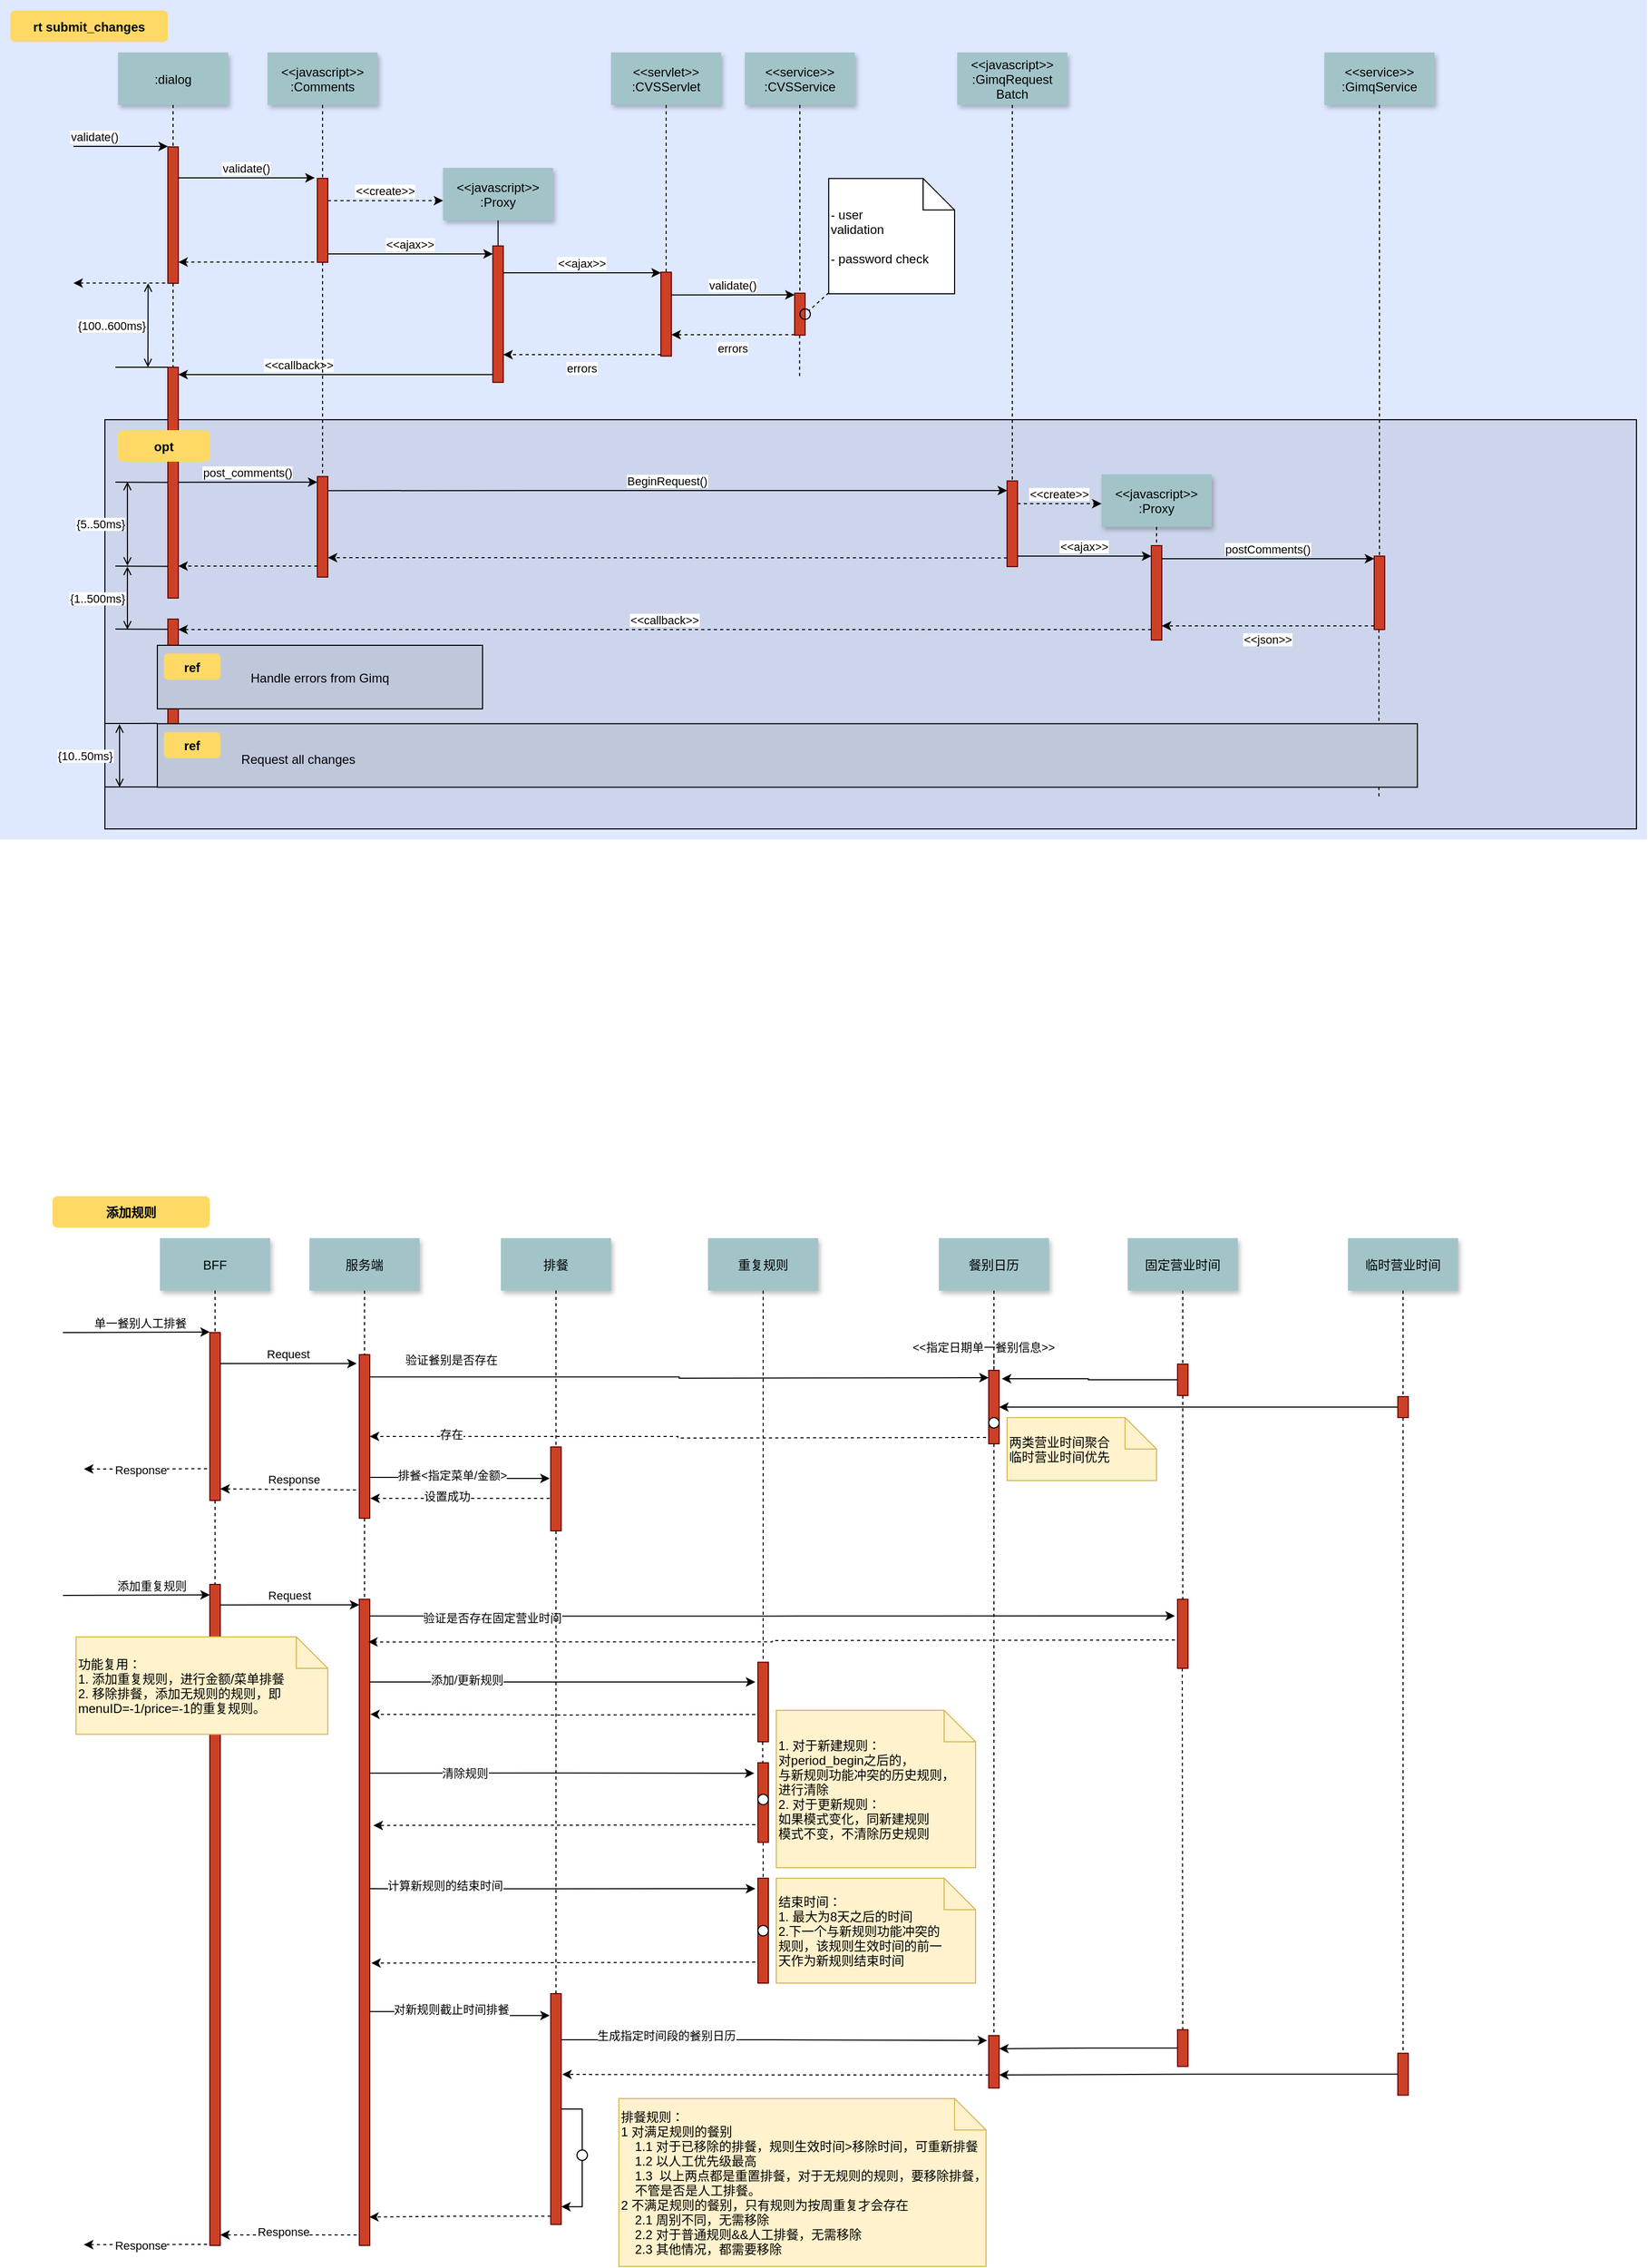 <mxfile version="20.6.2" type="github">
  <diagram name="Page-1" id="9361dd3d-8414-5efd-6122-117bd74ce7a7">
    <mxGraphModel dx="1426" dy="1994" grid="1" gridSize="10" guides="1" tooltips="1" connect="1" arrows="1" fold="1" page="0" pageScale="1.5" pageWidth="826" pageHeight="1169" background="none" math="0" shadow="0">
      <root>
        <mxCell id="0" />
        <mxCell id="1" parent="0" />
        <mxCell id="2" value="" style="fillColor=#CC4125;strokeColor=#660000" parent="1" vertex="1">
          <mxGeometry x="200" y="150" width="10" height="160" as="geometry" />
        </mxCell>
        <mxCell id="3" value="单一餐别人工排餐" style="edgeStyle=none;verticalLabelPosition=top;verticalAlign=bottom;labelPosition=left;align=right" parent="1" edge="1">
          <mxGeometry width="100" height="100" as="geometry">
            <mxPoint x="60" y="150" as="sourcePoint" />
            <mxPoint x="200" y="149.5" as="targetPoint" />
            <mxPoint x="50" as="offset" />
          </mxGeometry>
        </mxCell>
        <mxCell id="4" value="BFF" style="shadow=1;fillColor=#A2C4C9;strokeColor=none" parent="1" vertex="1">
          <mxGeometry x="152.5" y="60" width="105" height="50" as="geometry" />
        </mxCell>
        <mxCell id="i_n5pQmc-10EYHimAXUS-212" value="验证餐别是否存在" style="edgeStyle=orthogonalEdgeStyle;rounded=0;orthogonalLoop=1;jettySize=auto;html=1;entryX=0;entryY=0.5;entryDx=0;entryDy=0;exitX=1.05;exitY=0.136;exitDx=0;exitDy=0;exitPerimeter=0;" edge="1" parent="1" source="6">
          <mxGeometry x="-0.737" y="16" relative="1" as="geometry">
            <mxPoint x="360" y="190" as="sourcePoint" />
            <mxPoint x="942.5" y="193" as="targetPoint" />
            <mxPoint as="offset" />
          </mxGeometry>
        </mxCell>
        <mxCell id="i_n5pQmc-10EYHimAXUS-218" style="edgeStyle=orthogonalEdgeStyle;rounded=0;orthogonalLoop=1;jettySize=auto;html=1;exitX=1;exitY=0.75;exitDx=0;exitDy=0;entryX=-0.1;entryY=0.375;entryDx=0;entryDy=0;entryPerimeter=0;" edge="1" parent="1" source="6" target="i_n5pQmc-10EYHimAXUS-164">
          <mxGeometry relative="1" as="geometry" />
        </mxCell>
        <mxCell id="i_n5pQmc-10EYHimAXUS-219" value="排餐&amp;lt;指定菜单/金额&amp;gt;" style="edgeLabel;html=1;align=center;verticalAlign=middle;resizable=0;points=[];" vertex="1" connectable="0" parent="i_n5pQmc-10EYHimAXUS-218">
          <mxGeometry x="-0.299" y="2" relative="1" as="geometry">
            <mxPoint x="18" as="offset" />
          </mxGeometry>
        </mxCell>
        <mxCell id="6" value="" style="fillColor=#CC4125;strokeColor=#660000" parent="1" vertex="1">
          <mxGeometry x="342.5" y="171" width="10" height="156" as="geometry" />
        </mxCell>
        <mxCell id="7" value="服务端" style="shadow=1;fillColor=#A2C4C9;strokeColor=none" parent="1" vertex="1">
          <mxGeometry x="295" y="60" width="105" height="50" as="geometry" />
        </mxCell>
        <mxCell id="8" value="" style="edgeStyle=none;endArrow=none;dashed=1" parent="1" source="7" target="6" edge="1">
          <mxGeometry x="272.335" y="165" width="100" height="100" as="geometry">
            <mxPoint x="347.259" y="110" as="sourcePoint" />
            <mxPoint x="347.576" y="165" as="targetPoint" />
          </mxGeometry>
        </mxCell>
        <mxCell id="9" value="Request" style="edgeStyle=none;verticalLabelPosition=top;verticalAlign=bottom" parent="1" edge="1">
          <mxGeometry x="220" y="92" width="100" height="100" as="geometry">
            <mxPoint x="210" y="179.5" as="sourcePoint" />
            <mxPoint x="340" y="179.5" as="targetPoint" />
          </mxGeometry>
        </mxCell>
        <mxCell id="11" value="" style="edgeStyle=none;verticalLabelPosition=top;verticalAlign=bottom;endArrow=none;startArrow=classic;dashed=1;exitX=1;exitY=0.931;exitDx=0;exitDy=0;exitPerimeter=0;" parent="1" edge="1" source="2">
          <mxGeometry x="220" y="172.259" width="100" height="100" as="geometry">
            <mxPoint x="210" y="259.759" as="sourcePoint" />
            <mxPoint x="340" y="300" as="targetPoint" />
          </mxGeometry>
        </mxCell>
        <mxCell id="i_n5pQmc-10EYHimAXUS-163" value="Response" style="edgeLabel;html=1;align=center;verticalAlign=middle;resizable=0;points=[];" vertex="1" connectable="0" parent="11">
          <mxGeometry relative="1" as="geometry">
            <mxPoint x="5" y="-10" as="offset" />
          </mxGeometry>
        </mxCell>
        <mxCell id="12" value="" style="edgeStyle=none;verticalLabelPosition=top;verticalAlign=bottom;labelPosition=left;align=right;endArrow=none;startArrow=classic;dashed=1" parent="1" edge="1">
          <mxGeometry x="110" y="179.759" width="100" height="100" as="geometry">
            <mxPoint x="80" y="280" as="sourcePoint" />
            <mxPoint x="200" y="279.759" as="targetPoint" />
          </mxGeometry>
        </mxCell>
        <mxCell id="i_n5pQmc-10EYHimAXUS-222" value="Response" style="edgeLabel;html=1;align=center;verticalAlign=middle;resizable=0;points=[];" vertex="1" connectable="0" parent="12">
          <mxGeometry relative="1" as="geometry">
            <mxPoint x="-6" y="1" as="offset" />
          </mxGeometry>
        </mxCell>
        <mxCell id="33" value="" style="edgeStyle=elbowEdgeStyle;elbow=horizontal;endArrow=none;dashed=1" parent="1" source="4" target="2" edge="1">
          <mxGeometry x="230.0" y="310" width="100" height="100" as="geometry">
            <mxPoint x="230.0" y="410" as="sourcePoint" />
            <mxPoint x="330" y="310" as="targetPoint" />
          </mxGeometry>
        </mxCell>
        <mxCell id="42" value="" style="fillColor=#CC4125;strokeColor=#660000" parent="1" vertex="1">
          <mxGeometry x="200" y="390" width="10" height="630" as="geometry" />
        </mxCell>
        <mxCell id="44" value="" style="edgeStyle=none;dashed=1;endArrow=none" parent="1" source="2" target="42" edge="1">
          <mxGeometry x="50" y="300" width="100" height="100" as="geometry">
            <mxPoint x="50" y="400" as="sourcePoint" />
            <mxPoint x="150" y="300" as="targetPoint" />
          </mxGeometry>
        </mxCell>
        <mxCell id="i_n5pQmc-10EYHimAXUS-229" style="edgeStyle=orthogonalEdgeStyle;rounded=0;orthogonalLoop=1;jettySize=auto;html=1;exitX=1.05;exitY=0.026;exitDx=0;exitDy=0;exitPerimeter=0;" edge="1" parent="1" source="48">
          <mxGeometry relative="1" as="geometry">
            <mxPoint x="360" y="420" as="sourcePoint" />
            <mxPoint x="1120" y="420" as="targetPoint" />
          </mxGeometry>
        </mxCell>
        <mxCell id="i_n5pQmc-10EYHimAXUS-231" value="验证是否存在固定营业时间" style="edgeLabel;html=1;align=center;verticalAlign=middle;resizable=0;points=[];" vertex="1" connectable="0" parent="i_n5pQmc-10EYHimAXUS-229">
          <mxGeometry x="-0.795" y="-2" relative="1" as="geometry">
            <mxPoint x="37" as="offset" />
          </mxGeometry>
        </mxCell>
        <mxCell id="i_n5pQmc-10EYHimAXUS-235" value="" style="edgeStyle=orthogonalEdgeStyle;rounded=0;orthogonalLoop=1;jettySize=auto;html=1;" edge="1" parent="1">
          <mxGeometry relative="1" as="geometry">
            <mxPoint x="348" y="483" as="sourcePoint" />
            <mxPoint x="720" y="483" as="targetPoint" />
          </mxGeometry>
        </mxCell>
        <mxCell id="i_n5pQmc-10EYHimAXUS-236" value="添加/更新规则" style="edgeLabel;html=1;align=center;verticalAlign=middle;resizable=0;points=[];" vertex="1" connectable="0" parent="i_n5pQmc-10EYHimAXUS-235">
          <mxGeometry x="-0.481" y="2" relative="1" as="geometry">
            <mxPoint as="offset" />
          </mxGeometry>
        </mxCell>
        <mxCell id="i_n5pQmc-10EYHimAXUS-255" value="" style="edgeStyle=orthogonalEdgeStyle;rounded=0;orthogonalLoop=1;jettySize=auto;html=1;exitX=0.75;exitY=0.269;exitDx=0;exitDy=0;exitPerimeter=0;entryX=-0.35;entryY=0.132;entryDx=0;entryDy=0;entryPerimeter=0;" edge="1" parent="1" source="48" target="i_n5pQmc-10EYHimAXUS-252">
          <mxGeometry relative="1" as="geometry">
            <mxPoint x="432.5" y="547.085" as="targetPoint" />
          </mxGeometry>
        </mxCell>
        <mxCell id="i_n5pQmc-10EYHimAXUS-256" value="清除规则" style="edgeLabel;html=1;align=center;verticalAlign=middle;resizable=0;points=[];" vertex="1" connectable="0" parent="i_n5pQmc-10EYHimAXUS-255">
          <mxGeometry x="-0.497" relative="1" as="geometry">
            <mxPoint as="offset" />
          </mxGeometry>
        </mxCell>
        <mxCell id="i_n5pQmc-10EYHimAXUS-265" value="" style="edgeStyle=orthogonalEdgeStyle;rounded=0;orthogonalLoop=1;jettySize=auto;html=1;exitX=0.95;exitY=0.448;exitDx=0;exitDy=0;exitPerimeter=0;" edge="1" parent="1" source="48">
          <mxGeometry relative="1" as="geometry">
            <mxPoint x="720" y="680" as="targetPoint" />
          </mxGeometry>
        </mxCell>
        <mxCell id="i_n5pQmc-10EYHimAXUS-266" value="计算新规则的结束时间" style="edgeLabel;html=1;align=center;verticalAlign=middle;resizable=0;points=[];" vertex="1" connectable="0" parent="i_n5pQmc-10EYHimAXUS-265">
          <mxGeometry x="-0.612" y="3" relative="1" as="geometry">
            <mxPoint as="offset" />
          </mxGeometry>
        </mxCell>
        <mxCell id="i_n5pQmc-10EYHimAXUS-272" value="" style="edgeStyle=orthogonalEdgeStyle;rounded=0;orthogonalLoop=1;jettySize=auto;html=1;entryX=-0.1;entryY=0.095;entryDx=0;entryDy=0;entryPerimeter=0;exitX=1.05;exitY=0.638;exitDx=0;exitDy=0;exitPerimeter=0;" edge="1" parent="1" source="48" target="i_n5pQmc-10EYHimAXUS-168">
          <mxGeometry relative="1" as="geometry">
            <mxPoint x="360" y="800" as="sourcePoint" />
            <mxPoint x="520" y="801" as="targetPoint" />
          </mxGeometry>
        </mxCell>
        <mxCell id="i_n5pQmc-10EYHimAXUS-273" value="对新规则截止时间排餐" style="edgeLabel;html=1;align=center;verticalAlign=middle;resizable=0;points=[];" vertex="1" connectable="0" parent="i_n5pQmc-10EYHimAXUS-272">
          <mxGeometry x="-0.229" y="2" relative="1" as="geometry">
            <mxPoint x="9" as="offset" />
          </mxGeometry>
        </mxCell>
        <mxCell id="i_n5pQmc-10EYHimAXUS-307" value="" style="edgeStyle=orthogonalEdgeStyle;rounded=0;orthogonalLoop=1;jettySize=auto;html=1;dashed=1;" edge="1" parent="1">
          <mxGeometry relative="1" as="geometry">
            <mxPoint x="340" y="1010" as="sourcePoint" />
            <mxPoint x="210" y="1010" as="targetPoint" />
          </mxGeometry>
        </mxCell>
        <mxCell id="i_n5pQmc-10EYHimAXUS-308" value="Response" style="edgeLabel;html=1;align=center;verticalAlign=middle;resizable=0;points=[];" vertex="1" connectable="0" parent="i_n5pQmc-10EYHimAXUS-307">
          <mxGeometry x="0.077" y="-3" relative="1" as="geometry">
            <mxPoint as="offset" />
          </mxGeometry>
        </mxCell>
        <mxCell id="48" value="" style="fillColor=#CC4125;strokeColor=#660000" parent="1" vertex="1">
          <mxGeometry x="342.5" y="404.17" width="10" height="615.83" as="geometry" />
        </mxCell>
        <mxCell id="51" value="Request" style="edgeStyle=elbowEdgeStyle;elbow=vertical;verticalLabelPosition=top;verticalAlign=bottom" parent="1" edge="1">
          <mxGeometry x="212.5" y="409.583" width="100" height="100" as="geometry">
            <mxPoint x="210" y="409.583" as="sourcePoint" />
            <mxPoint x="342.5" y="409.583" as="targetPoint" />
            <Array as="points" />
          </mxGeometry>
        </mxCell>
        <mxCell id="52" value="" style="edgeStyle=none;endArrow=none;dashed=1" parent="1" source="6" target="48" edge="1">
          <mxGeometry x="376.571" y="339.697" width="100" height="100" as="geometry">
            <mxPoint x="451.736" y="284.697" as="sourcePoint" />
            <mxPoint x="451.736" y="464.091" as="targetPoint" />
          </mxGeometry>
        </mxCell>
        <mxCell id="71" value="添加规则" style="rounded=1;fontStyle=1;fillColor=#FFD966;strokeColor=none" parent="1" vertex="1">
          <mxGeometry x="50" y="20" width="150" height="30" as="geometry" />
        </mxCell>
        <mxCell id="i_n5pQmc-10EYHimAXUS-90" value="" style="fillColor=#DEE8FF;strokeColor=none" vertex="1" parent="1">
          <mxGeometry y="-1120" width="1570" height="800" as="geometry" />
        </mxCell>
        <mxCell id="i_n5pQmc-10EYHimAXUS-91" value="" style="fillColor=#CCD5EB" vertex="1" parent="1">
          <mxGeometry x="100" y="-720" width="1460" height="390" as="geometry" />
        </mxCell>
        <mxCell id="i_n5pQmc-10EYHimAXUS-92" value="" style="edgeStyle=elbowEdgeStyle;elbow=horizontal;endArrow=none;dashed=1" edge="1" parent="1">
          <mxGeometry x="1420" y="-692.106" width="100" height="100" as="geometry">
            <mxPoint x="1314.5" y="-520" as="sourcePoint" />
            <mxPoint x="1314.5" y="-360" as="targetPoint" />
          </mxGeometry>
        </mxCell>
        <mxCell id="i_n5pQmc-10EYHimAXUS-93" value="" style="fillColor=#CC4125;strokeColor=#660000" vertex="1" parent="1">
          <mxGeometry x="160" y="-980" width="10" height="130" as="geometry" />
        </mxCell>
        <mxCell id="i_n5pQmc-10EYHimAXUS-94" value="validate()" style="edgeStyle=none;verticalLabelPosition=top;verticalAlign=bottom;labelPosition=left;align=right" edge="1" parent="1">
          <mxGeometry x="70" y="-1080.5" width="100" height="100" as="geometry">
            <mxPoint x="70" y="-980.5" as="sourcePoint" />
            <mxPoint x="160" y="-980.5" as="targetPoint" />
          </mxGeometry>
        </mxCell>
        <mxCell id="i_n5pQmc-10EYHimAXUS-95" value=":dialog" style="shadow=1;fillColor=#A2C4C9;strokeColor=none" vertex="1" parent="1">
          <mxGeometry x="112.5" y="-1070" width="105" height="50" as="geometry" />
        </mxCell>
        <mxCell id="i_n5pQmc-10EYHimAXUS-96" value="" style="fillColor=#CC4125;strokeColor=#660000" vertex="1" parent="1">
          <mxGeometry x="302.5" y="-950" width="10" height="80" as="geometry" />
        </mxCell>
        <mxCell id="i_n5pQmc-10EYHimAXUS-97" value="&lt;&lt;javascript&gt;&gt;&#xa;:Comments" style="shadow=1;fillColor=#A2C4C9;strokeColor=none" vertex="1" parent="1">
          <mxGeometry x="255" y="-1070" width="105" height="50" as="geometry" />
        </mxCell>
        <mxCell id="i_n5pQmc-10EYHimAXUS-98" value="" style="edgeStyle=none;endArrow=none;dashed=1" edge="1" parent="1" source="i_n5pQmc-10EYHimAXUS-97" target="i_n5pQmc-10EYHimAXUS-96">
          <mxGeometry x="232.335" y="-965" width="100" height="100" as="geometry">
            <mxPoint x="307.259" y="-1020" as="sourcePoint" />
            <mxPoint x="307.576" y="-965" as="targetPoint" />
          </mxGeometry>
        </mxCell>
        <mxCell id="i_n5pQmc-10EYHimAXUS-99" value="validate()" style="edgeStyle=none;verticalLabelPosition=top;verticalAlign=bottom" edge="1" parent="1">
          <mxGeometry x="180" y="-1038" width="100" height="100" as="geometry">
            <mxPoint x="170" y="-950.5" as="sourcePoint" />
            <mxPoint x="300" y="-950.5" as="targetPoint" />
          </mxGeometry>
        </mxCell>
        <mxCell id="i_n5pQmc-10EYHimAXUS-100" value="" style="edgeStyle=none;verticalLabelPosition=top;verticalAlign=bottom;endArrow=none;startArrow=classic;dashed=1" edge="1" parent="1">
          <mxGeometry x="180" y="-957.741" width="100" height="100" as="geometry">
            <mxPoint x="170" y="-870.241" as="sourcePoint" />
            <mxPoint x="300" y="-870.241" as="targetPoint" />
          </mxGeometry>
        </mxCell>
        <mxCell id="i_n5pQmc-10EYHimAXUS-101" value="" style="edgeStyle=none;verticalLabelPosition=top;verticalAlign=bottom;labelPosition=left;align=right;endArrow=none;startArrow=classic;dashed=1" edge="1" parent="1">
          <mxGeometry x="70" y="-950.241" width="100" height="100" as="geometry">
            <mxPoint x="70" y="-850.241" as="sourcePoint" />
            <mxPoint x="160" y="-850.241" as="targetPoint" />
          </mxGeometry>
        </mxCell>
        <mxCell id="i_n5pQmc-10EYHimAXUS-102" value="&lt;&lt;create&gt;&gt;" style="edgeStyle=none;verticalLabelPosition=top;verticalAlign=bottom;dashed=1" edge="1" parent="1">
          <mxGeometry x="345.455" y="-1016.084" width="100" height="100" as="geometry">
            <mxPoint x="312.5" y="-928.794" as="sourcePoint" />
            <mxPoint x="422.5" y="-928.794" as="targetPoint" />
          </mxGeometry>
        </mxCell>
        <mxCell id="i_n5pQmc-10EYHimAXUS-103" value="&lt;&lt;javascript&gt;&gt;&#xa;:Proxy" style="shadow=1;fillColor=#A2C4C9;strokeColor=none" vertex="1" parent="1">
          <mxGeometry x="422.284" y="-960" width="105" height="50" as="geometry" />
        </mxCell>
        <mxCell id="i_n5pQmc-10EYHimAXUS-104" value="" style="edgeStyle=none;endArrow=none" edge="1" parent="1" source="i_n5pQmc-10EYHimAXUS-103" target="i_n5pQmc-10EYHimAXUS-105">
          <mxGeometry x="397.043" y="-860" width="100" height="100" as="geometry">
            <mxPoint x="474.543" y="-910" as="sourcePoint" />
            <mxPoint x="474.543" y="-890" as="targetPoint" />
          </mxGeometry>
        </mxCell>
        <mxCell id="i_n5pQmc-10EYHimAXUS-105" value="" style="fillColor=#CC4125;strokeColor=#660000" vertex="1" parent="1">
          <mxGeometry x="469.784" y="-885.606" width="10" height="130" as="geometry" />
        </mxCell>
        <mxCell id="i_n5pQmc-10EYHimAXUS-106" value="&lt;&lt;ajax&gt;&gt;" style="edgeStyle=elbowEdgeStyle;elbow=vertical;verticalLabelPosition=top;verticalAlign=bottom" edge="1" parent="1" source="i_n5pQmc-10EYHimAXUS-96" target="i_n5pQmc-10EYHimAXUS-105">
          <mxGeometry x="310" y="-840" width="100" height="100" as="geometry">
            <mxPoint x="310" y="-740" as="sourcePoint" />
            <mxPoint x="410" y="-840" as="targetPoint" />
          </mxGeometry>
        </mxCell>
        <mxCell id="i_n5pQmc-10EYHimAXUS-107" value="" style="fillColor=#CC4125;strokeColor=#660000" vertex="1" parent="1">
          <mxGeometry x="630" y="-860.606" width="10" height="80" as="geometry" />
        </mxCell>
        <mxCell id="i_n5pQmc-10EYHimAXUS-108" value="&lt;&lt;servlet&gt;&gt;&#xa;:CVSServlet" style="shadow=1;fillColor=#A2C4C9;strokeColor=none" vertex="1" parent="1">
          <mxGeometry x="582.5" y="-1070" width="105" height="50" as="geometry" />
        </mxCell>
        <mxCell id="i_n5pQmc-10EYHimAXUS-109" value="" style="edgeStyle=none;endArrow=none;dashed=1" edge="1" parent="1" source="i_n5pQmc-10EYHimAXUS-108" target="i_n5pQmc-10EYHimAXUS-107">
          <mxGeometry x="574.488" y="-955" width="100" height="100" as="geometry">
            <mxPoint x="634.653" y="-1020" as="sourcePoint" />
            <mxPoint x="634.653" y="-870" as="targetPoint" />
          </mxGeometry>
        </mxCell>
        <mxCell id="i_n5pQmc-10EYHimAXUS-110" value="&lt;&lt;service&gt;&gt;&#xa;:CVSService" style="shadow=1;fillColor=#A2C4C9;strokeColor=none" vertex="1" parent="1">
          <mxGeometry x="710" y="-1070" width="105" height="50" as="geometry" />
        </mxCell>
        <mxCell id="i_n5pQmc-10EYHimAXUS-111" value="" style="edgeStyle=none;endArrow=none;dashed=1" edge="1" parent="1" source="i_n5pQmc-10EYHimAXUS-110" target="i_n5pQmc-10EYHimAXUS-112">
          <mxGeometry x="687.335" y="-965" width="100" height="100" as="geometry">
            <mxPoint x="762.259" y="-1020" as="sourcePoint" />
            <mxPoint x="762.576" y="-965" as="targetPoint" />
          </mxGeometry>
        </mxCell>
        <mxCell id="i_n5pQmc-10EYHimAXUS-112" value="" style="fillColor=#CC4125;strokeColor=#660000" vertex="1" parent="1">
          <mxGeometry x="757.5" y="-840.606" width="10" height="40" as="geometry" />
        </mxCell>
        <mxCell id="i_n5pQmc-10EYHimAXUS-113" value="&lt;&lt;ajax&gt;&gt;" style="edgeStyle=elbowEdgeStyle;elbow=vertical;verticalLabelPosition=top;verticalAlign=bottom" edge="1" parent="1" source="i_n5pQmc-10EYHimAXUS-105" target="i_n5pQmc-10EYHimAXUS-107">
          <mxGeometry x="500" y="-860" width="100" height="100" as="geometry">
            <mxPoint x="500" y="-760" as="sourcePoint" />
            <mxPoint x="600" y="-860" as="targetPoint" />
            <Array as="points">
              <mxPoint x="550" y="-860" />
            </Array>
          </mxGeometry>
        </mxCell>
        <mxCell id="i_n5pQmc-10EYHimAXUS-114" value="errors" style="edgeStyle=elbowEdgeStyle;elbow=vertical;dashed=1;verticalLabelPosition=bottom;verticalAlign=top" edge="1" parent="1" source="i_n5pQmc-10EYHimAXUS-107" target="i_n5pQmc-10EYHimAXUS-105">
          <mxGeometry x="510" y="-850" width="100" height="100" as="geometry">
            <mxPoint x="489.784" y="-850" as="sourcePoint" />
            <mxPoint x="640" y="-850" as="targetPoint" />
            <Array as="points">
              <mxPoint x="553" y="-782" />
            </Array>
          </mxGeometry>
        </mxCell>
        <mxCell id="i_n5pQmc-10EYHimAXUS-115" value="&lt;&lt;javascript&gt;&gt;&#xa;:GimqRequest&#xa;Batch" style="shadow=1;fillColor=#A2C4C9;strokeColor=none" vertex="1" parent="1">
          <mxGeometry x="912.5" y="-1070" width="105" height="50" as="geometry" />
        </mxCell>
        <mxCell id="i_n5pQmc-10EYHimAXUS-116" value="" style="edgeStyle=elbowEdgeStyle;elbow=horizontal;endArrow=none;dashed=1" edge="1" parent="1" source="i_n5pQmc-10EYHimAXUS-95" target="i_n5pQmc-10EYHimAXUS-93">
          <mxGeometry x="190.0" y="-820" width="100" height="100" as="geometry">
            <mxPoint x="190.0" y="-720" as="sourcePoint" />
            <mxPoint x="290" y="-820" as="targetPoint" />
          </mxGeometry>
        </mxCell>
        <mxCell id="i_n5pQmc-10EYHimAXUS-117" value="validate()" style="edgeStyle=elbowEdgeStyle;elbow=vertical;verticalLabelPosition=top;verticalAlign=bottom" edge="1" parent="1">
          <mxGeometry x="510" y="-868.264" width="100" height="100" as="geometry">
            <mxPoint x="640" y="-838.87" as="sourcePoint" />
            <mxPoint x="757.5" y="-838.87" as="targetPoint" />
            <Array as="points" />
          </mxGeometry>
        </mxCell>
        <mxCell id="i_n5pQmc-10EYHimAXUS-118" value="errors" style="edgeStyle=elbowEdgeStyle;elbow=vertical;dashed=1;verticalLabelPosition=bottom;verticalAlign=top" edge="1" parent="1">
          <mxGeometry x="520" y="-820.347" width="100" height="100" as="geometry">
            <mxPoint x="757.5" y="-800.953" as="sourcePoint" />
            <mxPoint x="640" y="-800.953" as="targetPoint" />
            <Array as="points" />
          </mxGeometry>
        </mxCell>
        <mxCell id="i_n5pQmc-10EYHimAXUS-119" value="" style="edgeStyle=elbowEdgeStyle;elbow=horizontal;endArrow=none;dashed=1" edge="1" parent="1">
          <mxGeometry x="892.259" y="-890" width="100" height="100" as="geometry">
            <mxPoint x="762.259" y="-800.606" as="sourcePoint" />
            <mxPoint x="762.259" y="-760" as="targetPoint" />
            <Array as="points">
              <mxPoint x="762.259" y="-780" />
            </Array>
          </mxGeometry>
        </mxCell>
        <mxCell id="i_n5pQmc-10EYHimAXUS-120" value="" style="ellipse;fillColor=none" vertex="1" parent="1">
          <mxGeometry x="762.5" y="-825.606" width="10.0" height="10" as="geometry" />
        </mxCell>
        <mxCell id="i_n5pQmc-10EYHimAXUS-121" value=" - user&#xa; validation&#xa;&#xa; - password check" style="shape=note;align=left" vertex="1" parent="1">
          <mxGeometry x="789.973" y="-949.826" width="120.027" height="109.826" as="geometry" />
        </mxCell>
        <mxCell id="i_n5pQmc-10EYHimAXUS-122" value="" style="edgeStyle=none;endArrow=none;dashed=1" edge="1" parent="1" source="i_n5pQmc-10EYHimAXUS-121" target="i_n5pQmc-10EYHimAXUS-120">
          <mxGeometry x="990" y="-950" width="100" height="100" as="geometry">
            <mxPoint x="990" y="-850" as="sourcePoint" />
            <mxPoint x="1090" y="-950" as="targetPoint" />
          </mxGeometry>
        </mxCell>
        <mxCell id="i_n5pQmc-10EYHimAXUS-123" value="" style="fillColor=#CC4125;strokeColor=#660000" vertex="1" parent="1">
          <mxGeometry x="160" y="-770" width="10" height="220" as="geometry" />
        </mxCell>
        <mxCell id="i_n5pQmc-10EYHimAXUS-124" value="             &lt;&lt;callback&gt;&gt;                                " style="edgeStyle=elbowEdgeStyle;elbow=vertical;dashed=0;verticalLabelPosition=top;verticalAlign=bottom;align=right" edge="1" parent="1" source="i_n5pQmc-10EYHimAXUS-105" target="i_n5pQmc-10EYHimAXUS-123">
          <mxGeometry x="150" y="-800.241" width="100" height="100" as="geometry">
            <mxPoint x="460" y="-820" as="sourcePoint" />
            <mxPoint x="180" y="-760" as="targetPoint" />
            <Array as="points" />
          </mxGeometry>
        </mxCell>
        <mxCell id="i_n5pQmc-10EYHimAXUS-125" value="" style="edgeStyle=none;dashed=1;endArrow=none" edge="1" parent="1" source="i_n5pQmc-10EYHimAXUS-93" target="i_n5pQmc-10EYHimAXUS-123">
          <mxGeometry x="10" y="-830" width="100" height="100" as="geometry">
            <mxPoint x="10" y="-730" as="sourcePoint" />
            <mxPoint x="110" y="-830" as="targetPoint" />
          </mxGeometry>
        </mxCell>
        <mxCell id="i_n5pQmc-10EYHimAXUS-126" value="" style="edgeStyle=elbowEdgeStyle;elbow=vertical;endArrow=none" edge="1" parent="1" source="i_n5pQmc-10EYHimAXUS-123">
          <mxGeometry x="20" y="-820" width="100" height="100" as="geometry">
            <mxPoint x="20" y="-720" as="sourcePoint" />
            <mxPoint x="110" y="-770" as="targetPoint" />
          </mxGeometry>
        </mxCell>
        <mxCell id="i_n5pQmc-10EYHimAXUS-127" value="{100..600ms}" style="edgeStyle=elbowEdgeStyle;elbow=horizontal;startArrow=open;endArrow=open;labelPosition=left;align=right" edge="1" parent="1">
          <mxGeometry x="21.206" y="-840" width="100" height="100" as="geometry">
            <mxPoint x="141.206" y="-850" as="sourcePoint" />
            <mxPoint x="141.206" y="-770" as="targetPoint" />
          </mxGeometry>
        </mxCell>
        <mxCell id="i_n5pQmc-10EYHimAXUS-128" value="" style="fillColor=#CC4125;strokeColor=#660000" vertex="1" parent="1">
          <mxGeometry x="302.5" y="-665.833" width="10" height="95.833" as="geometry" />
        </mxCell>
        <mxCell id="i_n5pQmc-10EYHimAXUS-129" value="" style="fillColor=#CC4125;strokeColor=#660000" vertex="1" parent="1">
          <mxGeometry x="960" y="-661.667" width="10" height="81.667" as="geometry" />
        </mxCell>
        <mxCell id="i_n5pQmc-10EYHimAXUS-130" value="" style="edgeStyle=none;endArrow=none;dashed=1" edge="1" parent="1" source="i_n5pQmc-10EYHimAXUS-115" target="i_n5pQmc-10EYHimAXUS-129">
          <mxGeometry x="916.571" y="-925" width="100" height="100" as="geometry">
            <mxPoint x="991.736" y="-980" as="sourcePoint" />
            <mxPoint x="991.736" y="-800.606" as="targetPoint" />
          </mxGeometry>
        </mxCell>
        <mxCell id="i_n5pQmc-10EYHimAXUS-131" value="post_comments()" style="edgeStyle=elbowEdgeStyle;elbow=vertical;verticalLabelPosition=top;verticalAlign=bottom" edge="1" parent="1">
          <mxGeometry x="172.5" y="-660.417" width="100" height="100" as="geometry">
            <mxPoint x="170" y="-660.417" as="sourcePoint" />
            <mxPoint x="302.5" y="-660.417" as="targetPoint" />
            <Array as="points" />
          </mxGeometry>
        </mxCell>
        <mxCell id="i_n5pQmc-10EYHimAXUS-132" value="" style="edgeStyle=none;endArrow=none;dashed=1" edge="1" parent="1" source="i_n5pQmc-10EYHimAXUS-96" target="i_n5pQmc-10EYHimAXUS-128">
          <mxGeometry x="336.571" y="-790.303" width="100" height="100" as="geometry">
            <mxPoint x="411.736" y="-845.303" as="sourcePoint" />
            <mxPoint x="411.736" y="-665.909" as="targetPoint" />
          </mxGeometry>
        </mxCell>
        <mxCell id="i_n5pQmc-10EYHimAXUS-133" value="BeginRequest()" style="edgeStyle=elbowEdgeStyle;elbow=vertical;verticalLabelPosition=top;verticalAlign=bottom" edge="1" parent="1">
          <mxGeometry x="490" y="-693.194" width="100" height="100" as="geometry">
            <mxPoint x="312.5" y="-652.431" as="sourcePoint" />
            <mxPoint x="960" y="-652.431" as="targetPoint" />
            <Array as="points" />
          </mxGeometry>
        </mxCell>
        <mxCell id="i_n5pQmc-10EYHimAXUS-134" value="" style="edgeStyle=elbowEdgeStyle;elbow=vertical;dashed=1;verticalLabelPosition=bottom;verticalAlign=top" edge="1" parent="1">
          <mxGeometry x="490" y="-580.922" width="100" height="100" as="geometry">
            <mxPoint x="960" y="-588.264" as="sourcePoint" />
            <mxPoint x="312.5" y="-588.264" as="targetPoint" />
            <Array as="points" />
          </mxGeometry>
        </mxCell>
        <mxCell id="i_n5pQmc-10EYHimAXUS-135" value="&lt;&lt;javascript&gt;&gt;&#xa;:Proxy" style="shadow=1;fillColor=#A2C4C9;strokeColor=none" vertex="1" parent="1">
          <mxGeometry x="1050" y="-667.917" width="105" height="50" as="geometry" />
        </mxCell>
        <mxCell id="i_n5pQmc-10EYHimAXUS-136" value="" style="edgeStyle=none;endArrow=none;dashed=1" edge="1" parent="1" source="i_n5pQmc-10EYHimAXUS-135" target="i_n5pQmc-10EYHimAXUS-137">
          <mxGeometry x="1164.071" y="-749.913" width="100" height="100" as="geometry">
            <mxPoint x="1239.236" y="-804.913" as="sourcePoint" />
            <mxPoint x="1310" y="-684.913" as="targetPoint" />
          </mxGeometry>
        </mxCell>
        <mxCell id="i_n5pQmc-10EYHimAXUS-137" value="" style="fillColor=#CC4125;strokeColor=#660000" vertex="1" parent="1">
          <mxGeometry x="1097.5" y="-600" width="10" height="90" as="geometry" />
        </mxCell>
        <mxCell id="i_n5pQmc-10EYHimAXUS-138" value="" style="fillColor=#CC4125;strokeColor=#660000" vertex="1" parent="1">
          <mxGeometry x="1310" y="-590" width="10" height="70" as="geometry" />
        </mxCell>
        <mxCell id="i_n5pQmc-10EYHimAXUS-139" value="&lt;&lt;create&gt;&gt;" style="edgeStyle=elbowEdgeStyle;elbow=vertical;verticalLabelPosition=top;verticalAlign=bottom;dashed=1" edge="1" parent="1" source="i_n5pQmc-10EYHimAXUS-129" target="i_n5pQmc-10EYHimAXUS-135">
          <mxGeometry x="861.25" y="-807.5" width="100" height="100" as="geometry">
            <mxPoint x="991.25" y="-778.106" as="sourcePoint" />
            <mxPoint x="1108.75" y="-778.106" as="targetPoint" />
            <Array as="points" />
          </mxGeometry>
        </mxCell>
        <mxCell id="i_n5pQmc-10EYHimAXUS-140" value="&lt;&lt;ajax&gt;&gt;" style="edgeStyle=elbowEdgeStyle;elbow=vertical;verticalLabelPosition=top;verticalAlign=bottom" edge="1" parent="1" source="i_n5pQmc-10EYHimAXUS-129" target="i_n5pQmc-10EYHimAXUS-137">
          <mxGeometry x="1025" y="-770.5" width="100" height="100" as="geometry">
            <mxPoint x="1004.784" y="-770.5" as="sourcePoint" />
            <mxPoint x="1155" y="-770.5" as="targetPoint" />
            <Array as="points" />
          </mxGeometry>
        </mxCell>
        <mxCell id="i_n5pQmc-10EYHimAXUS-141" value="postComments()" style="edgeStyle=elbowEdgeStyle;elbow=vertical;verticalLabelPosition=top;verticalAlign=bottom" edge="1" parent="1">
          <mxGeometry x="1185" y="-820.5" width="100" height="100" as="geometry">
            <mxPoint x="1107.5" y="-587.5" as="sourcePoint" />
            <mxPoint x="1310" y="-587.5" as="targetPoint" />
            <Array as="points" />
          </mxGeometry>
        </mxCell>
        <mxCell id="i_n5pQmc-10EYHimAXUS-142" value="&lt;&lt;json&gt;&gt;" style="edgeStyle=elbowEdgeStyle;elbow=vertical;dashed=1;verticalLabelPosition=bottom;verticalAlign=top" edge="1" parent="1">
          <mxGeometry x="1035" y="-734" width="100" height="100" as="geometry">
            <mxPoint x="1310" y="-523.5" as="sourcePoint" />
            <mxPoint x="1107.5" y="-523.5" as="targetPoint" />
            <Array as="points" />
          </mxGeometry>
        </mxCell>
        <mxCell id="i_n5pQmc-10EYHimAXUS-143" value="&lt;&lt;service&gt;&gt;&#xa;:GimqService" style="shadow=1;fillColor=#A2C4C9;strokeColor=none" vertex="1" parent="1">
          <mxGeometry x="1262.5" y="-1070" width="105" height="50" as="geometry" />
        </mxCell>
        <mxCell id="i_n5pQmc-10EYHimAXUS-144" value="" style="edgeStyle=none;endArrow=none;dashed=1" edge="1" parent="1" source="i_n5pQmc-10EYHimAXUS-143" target="i_n5pQmc-10EYHimAXUS-138">
          <mxGeometry x="1134.071" y="-920" width="100" height="100" as="geometry">
            <mxPoint x="1182.5" y="-1015" as="sourcePoint" />
            <mxPoint x="1182.5" y="-685" as="targetPoint" />
          </mxGeometry>
        </mxCell>
        <mxCell id="i_n5pQmc-10EYHimAXUS-145" value="" style="fillColor=#CC4125;strokeColor=#660000" vertex="1" parent="1">
          <mxGeometry x="160" y="-530" width="10" height="130" as="geometry" />
        </mxCell>
        <mxCell id="i_n5pQmc-10EYHimAXUS-146" value="" style="edgeStyle=elbowEdgeStyle;elbow=vertical;dashed=1;verticalLabelPosition=bottom;verticalAlign=top" edge="1" parent="1">
          <mxGeometry x="467.5" y="-465.658" width="100" height="100" as="geometry">
            <mxPoint x="302.5" y="-580.5" as="sourcePoint" />
            <mxPoint x="170" y="-580.5" as="targetPoint" />
            <Array as="points" />
          </mxGeometry>
        </mxCell>
        <mxCell id="i_n5pQmc-10EYHimAXUS-147" value="&lt;&lt;callback&gt;&gt;" style="edgeStyle=elbowEdgeStyle;elbow=vertical;dashed=1;verticalLabelPosition=bottom;verticalAlign=bottom" edge="1" parent="1" source="i_n5pQmc-10EYHimAXUS-137" target="i_n5pQmc-10EYHimAXUS-145">
          <mxGeometry x="500" y="-570.922" width="100" height="100" as="geometry">
            <mxPoint x="970" y="-578.264" as="sourcePoint" />
            <mxPoint x="322.5" y="-578.264" as="targetPoint" />
            <Array as="points" />
          </mxGeometry>
        </mxCell>
        <mxCell id="i_n5pQmc-10EYHimAXUS-148" value="rt submit_changes" style="rounded=1;fontStyle=1;fillColor=#FFD966;strokeColor=none" vertex="1" parent="1">
          <mxGeometry x="10" y="-1110" width="150" height="30" as="geometry" />
        </mxCell>
        <mxCell id="i_n5pQmc-10EYHimAXUS-149" value="opt" style="rounded=1;fontStyle=1;fillColor=#FFD966;strokeColor=none" vertex="1" parent="1">
          <mxGeometry x="112.5" y="-710" width="87.5" height="30" as="geometry" />
        </mxCell>
        <mxCell id="i_n5pQmc-10EYHimAXUS-150" value="Handle errors from Gimq" style="fillColor=#BFC8DB" vertex="1" parent="1">
          <mxGeometry x="150" y="-505" width="310" height="60.556" as="geometry" />
        </mxCell>
        <mxCell id="i_n5pQmc-10EYHimAXUS-151" value="ref" style="rounded=1;fontStyle=1;fillColor=#FFD966;strokeColor=none" vertex="1" parent="1">
          <mxGeometry x="156.25" y="-497.106" width="53.75" height="25" as="geometry" />
        </mxCell>
        <mxCell id="i_n5pQmc-10EYHimAXUS-152" value="" style="align=left;fillColor=#BFC8DB" vertex="1" parent="1">
          <mxGeometry x="150.0" y="-430.278" width="1201.194" height="60.556" as="geometry" />
        </mxCell>
        <mxCell id="i_n5pQmc-10EYHimAXUS-153" value="ref" style="rounded=1;fontStyle=1;fillColor=#FFD966;strokeColor=none" vertex="1" parent="1">
          <mxGeometry x="156.25" y="-422.384" width="53.75" height="25" as="geometry" />
        </mxCell>
        <mxCell id="i_n5pQmc-10EYHimAXUS-154" value="Request all changes" style="text;align=left" vertex="1" parent="1">
          <mxGeometry x="228.056" y="-409.884" width="351.806" height="26" as="geometry" />
        </mxCell>
        <mxCell id="i_n5pQmc-10EYHimAXUS-155" value="" style="edgeStyle=elbowEdgeStyle;elbow=vertical;endArrow=none" edge="1" parent="1">
          <mxGeometry x="20.0" y="-710.289" width="100" height="100" as="geometry">
            <mxPoint x="160" y="-660.289" as="sourcePoint" />
            <mxPoint x="110" y="-660.289" as="targetPoint" />
          </mxGeometry>
        </mxCell>
        <mxCell id="i_n5pQmc-10EYHimAXUS-156" value="" style="edgeStyle=elbowEdgeStyle;elbow=vertical;endArrow=none" edge="1" parent="1">
          <mxGeometry x="20" y="-630.289" width="100" height="100" as="geometry">
            <mxPoint x="160" y="-580.289" as="sourcePoint" />
            <mxPoint x="110" y="-580.289" as="targetPoint" />
          </mxGeometry>
        </mxCell>
        <mxCell id="i_n5pQmc-10EYHimAXUS-157" value="" style="edgeStyle=elbowEdgeStyle;elbow=vertical;endArrow=none" edge="1" parent="1">
          <mxGeometry x="20.0" y="-570.289" width="100" height="100" as="geometry">
            <mxPoint x="160" y="-520.289" as="sourcePoint" />
            <mxPoint x="110" y="-520.289" as="targetPoint" />
          </mxGeometry>
        </mxCell>
        <mxCell id="i_n5pQmc-10EYHimAXUS-158" value="" style="edgeStyle=elbowEdgeStyle;elbow=vertical;endArrow=none" edge="1" parent="1">
          <mxGeometry x="10.0" y="-480.567" width="100" height="100" as="geometry">
            <mxPoint x="150" y="-430.567" as="sourcePoint" />
            <mxPoint x="100" y="-430.567" as="targetPoint" />
          </mxGeometry>
        </mxCell>
        <mxCell id="i_n5pQmc-10EYHimAXUS-159" value="" style="edgeStyle=elbowEdgeStyle;elbow=vertical;endArrow=none" edge="1" parent="1">
          <mxGeometry x="10.0" y="-420.012" width="100" height="100" as="geometry">
            <mxPoint x="150" y="-370.012" as="sourcePoint" />
            <mxPoint x="100" y="-370.012" as="targetPoint" />
          </mxGeometry>
        </mxCell>
        <mxCell id="i_n5pQmc-10EYHimAXUS-160" value="{5..50ms}" style="edgeStyle=elbowEdgeStyle;elbow=horizontal;startArrow=open;endArrow=open;labelPosition=left;align=right" edge="1" parent="1">
          <mxGeometry x="1.447" y="-650.833" width="100" height="100" as="geometry">
            <mxPoint x="121.447" y="-660.833" as="sourcePoint" />
            <mxPoint x="121.447" y="-580.833" as="targetPoint" />
          </mxGeometry>
        </mxCell>
        <mxCell id="i_n5pQmc-10EYHimAXUS-161" value="{1..500ms}" style="edgeStyle=elbowEdgeStyle;elbow=horizontal;startArrow=open;endArrow=open;labelPosition=left;align=right" edge="1" parent="1">
          <mxGeometry x="2.894" y="-570" width="100" height="100" as="geometry">
            <mxPoint x="121.447" y="-580" as="sourcePoint" />
            <mxPoint x="121.447" y="-520" as="targetPoint" />
          </mxGeometry>
        </mxCell>
        <mxCell id="i_n5pQmc-10EYHimAXUS-162" value="{10..50ms}" style="edgeStyle=elbowEdgeStyle;elbow=horizontal;startArrow=open;endArrow=open;labelPosition=left;align=right" edge="1" parent="1">
          <mxGeometry x="-40" y="-1130" width="100" height="100" as="geometry">
            <mxPoint x="113.947" y="-429.722" as="sourcePoint" />
            <mxPoint x="113.947" y="-369.722" as="targetPoint" />
            <mxPoint x="-4.236" y="-0.278" as="offset" />
          </mxGeometry>
        </mxCell>
        <mxCell id="i_n5pQmc-10EYHimAXUS-220" style="edgeStyle=orthogonalEdgeStyle;rounded=0;orthogonalLoop=1;jettySize=auto;html=1;exitX=0.5;exitY=0.612;exitDx=0;exitDy=0;entryX=1.05;entryY=0.878;entryDx=0;entryDy=0;entryPerimeter=0;exitPerimeter=0;dashed=1;" edge="1" parent="1" source="i_n5pQmc-10EYHimAXUS-164" target="6">
          <mxGeometry relative="1" as="geometry" />
        </mxCell>
        <mxCell id="i_n5pQmc-10EYHimAXUS-221" value="设置成功" style="edgeLabel;html=1;align=center;verticalAlign=middle;resizable=0;points=[];" vertex="1" connectable="0" parent="i_n5pQmc-10EYHimAXUS-220">
          <mxGeometry x="0.175" y="-2" relative="1" as="geometry">
            <mxPoint as="offset" />
          </mxGeometry>
        </mxCell>
        <mxCell id="i_n5pQmc-10EYHimAXUS-164" value="" style="fillColor=#CC4125;strokeColor=#660000" vertex="1" parent="1">
          <mxGeometry x="525" y="259" width="10" height="80" as="geometry" />
        </mxCell>
        <mxCell id="i_n5pQmc-10EYHimAXUS-165" value="排餐" style="shadow=1;fillColor=#A2C4C9;strokeColor=none" vertex="1" parent="1">
          <mxGeometry x="477.5" y="60" width="105" height="50" as="geometry" />
        </mxCell>
        <mxCell id="i_n5pQmc-10EYHimAXUS-166" value="" style="edgeStyle=none;endArrow=none;dashed=1" edge="1" parent="1" source="i_n5pQmc-10EYHimAXUS-165" target="i_n5pQmc-10EYHimAXUS-164">
          <mxGeometry x="454.835" y="165" width="100" height="100" as="geometry">
            <mxPoint x="529.759" y="110" as="sourcePoint" />
            <mxPoint x="530.076" y="165" as="targetPoint" />
          </mxGeometry>
        </mxCell>
        <mxCell id="i_n5pQmc-10EYHimAXUS-282" value="" style="edgeStyle=orthogonalEdgeStyle;rounded=0;orthogonalLoop=1;jettySize=auto;html=1;entryX=-0.15;entryY=0.094;entryDx=0;entryDy=0;entryPerimeter=0;exitX=0.9;exitY=0.2;exitDx=0;exitDy=0;exitPerimeter=0;" edge="1" parent="1" source="i_n5pQmc-10EYHimAXUS-168" target="i_n5pQmc-10EYHimAXUS-192">
          <mxGeometry relative="1" as="geometry">
            <mxPoint x="615" y="827.913" as="targetPoint" />
          </mxGeometry>
        </mxCell>
        <mxCell id="i_n5pQmc-10EYHimAXUS-283" value="生成指定时间段的餐别日历" style="edgeLabel;html=1;align=center;verticalAlign=middle;resizable=0;points=[];" vertex="1" connectable="0" parent="i_n5pQmc-10EYHimAXUS-282">
          <mxGeometry x="-0.376" y="3" relative="1" as="geometry">
            <mxPoint x="-26" y="-1" as="offset" />
          </mxGeometry>
        </mxCell>
        <mxCell id="i_n5pQmc-10EYHimAXUS-294" value="" style="edgeStyle=orthogonalEdgeStyle;rounded=0;orthogonalLoop=1;jettySize=auto;html=1;entryX=1;entryY=0.923;entryDx=0;entryDy=0;entryPerimeter=0;exitX=1;exitY=0.5;exitDx=0;exitDy=0;" edge="1" parent="1" source="i_n5pQmc-10EYHimAXUS-168" target="i_n5pQmc-10EYHimAXUS-168">
          <mxGeometry relative="1" as="geometry">
            <mxPoint x="615" y="890" as="targetPoint" />
          </mxGeometry>
        </mxCell>
        <mxCell id="i_n5pQmc-10EYHimAXUS-305" value="" style="edgeStyle=orthogonalEdgeStyle;rounded=0;orthogonalLoop=1;jettySize=auto;html=1;exitX=0;exitY=0.964;exitDx=0;exitDy=0;exitPerimeter=0;entryX=0.95;entryY=0.956;entryDx=0;entryDy=0;entryPerimeter=0;dashed=1;" edge="1" parent="1" source="i_n5pQmc-10EYHimAXUS-168" target="48">
          <mxGeometry relative="1" as="geometry">
            <mxPoint x="445" y="890" as="targetPoint" />
          </mxGeometry>
        </mxCell>
        <mxCell id="i_n5pQmc-10EYHimAXUS-168" value="" style="fillColor=#CC4125;strokeColor=#660000" vertex="1" parent="1">
          <mxGeometry x="525" y="780" width="10" height="220" as="geometry" />
        </mxCell>
        <mxCell id="i_n5pQmc-10EYHimAXUS-169" value="" style="edgeStyle=none;endArrow=none;dashed=1" edge="1" parent="1" source="i_n5pQmc-10EYHimAXUS-164" target="i_n5pQmc-10EYHimAXUS-168">
          <mxGeometry x="559.071" y="339.697" width="100" height="100" as="geometry">
            <mxPoint x="634.236" y="284.697" as="sourcePoint" />
            <mxPoint x="634.236" y="464.091" as="targetPoint" />
          </mxGeometry>
        </mxCell>
        <mxCell id="i_n5pQmc-10EYHimAXUS-171" value="重复规则" style="shadow=1;fillColor=#A2C4C9;strokeColor=none" vertex="1" parent="1">
          <mxGeometry x="675" y="60" width="105" height="50" as="geometry" />
        </mxCell>
        <mxCell id="i_n5pQmc-10EYHimAXUS-172" value="" style="edgeStyle=none;endArrow=none;dashed=1;entryX=0.5;entryY=0;entryDx=0;entryDy=0;" edge="1" parent="1" source="i_n5pQmc-10EYHimAXUS-171" target="i_n5pQmc-10EYHimAXUS-174">
          <mxGeometry x="652.335" y="165" width="100" height="100" as="geometry">
            <mxPoint x="727.259" y="110" as="sourcePoint" />
            <mxPoint x="727.5" y="460" as="targetPoint" />
          </mxGeometry>
        </mxCell>
        <mxCell id="i_n5pQmc-10EYHimAXUS-239" value="" style="edgeStyle=orthogonalEdgeStyle;rounded=0;orthogonalLoop=1;jettySize=auto;html=1;entryX=1.05;entryY=0.178;entryDx=0;entryDy=0;entryPerimeter=0;dashed=1;" edge="1" parent="1" target="48">
          <mxGeometry relative="1" as="geometry">
            <mxPoint x="720" y="514" as="sourcePoint" />
            <mxPoint x="642.5" y="517.913" as="targetPoint" />
          </mxGeometry>
        </mxCell>
        <mxCell id="i_n5pQmc-10EYHimAXUS-174" value="" style="fillColor=#CC4125;strokeColor=#660000" vertex="1" parent="1">
          <mxGeometry x="722.5" y="464.17" width="10" height="75.83" as="geometry" />
        </mxCell>
        <mxCell id="i_n5pQmc-10EYHimAXUS-195" value="" style="edgeStyle=orthogonalEdgeStyle;rounded=0;orthogonalLoop=1;jettySize=auto;html=1;entryX=1.25;entryY=0.114;entryDx=0;entryDy=0;entryPerimeter=0;" edge="1" parent="1" source="i_n5pQmc-10EYHimAXUS-176" target="i_n5pQmc-10EYHimAXUS-188">
          <mxGeometry relative="1" as="geometry">
            <mxPoint x="1042.5" y="245" as="targetPoint" />
          </mxGeometry>
        </mxCell>
        <mxCell id="i_n5pQmc-10EYHimAXUS-176" value="" style="fillColor=#CC4125;strokeColor=#660000" vertex="1" parent="1">
          <mxGeometry x="1122.5" y="180" width="10" height="30" as="geometry" />
        </mxCell>
        <mxCell id="i_n5pQmc-10EYHimAXUS-177" value="固定营业时间" style="shadow=1;fillColor=#A2C4C9;strokeColor=none" vertex="1" parent="1">
          <mxGeometry x="1075" y="60" width="105" height="50" as="geometry" />
        </mxCell>
        <mxCell id="i_n5pQmc-10EYHimAXUS-178" value="" style="edgeStyle=none;endArrow=none;dashed=1" edge="1" parent="1" source="i_n5pQmc-10EYHimAXUS-177" target="i_n5pQmc-10EYHimAXUS-176">
          <mxGeometry x="1052.335" y="165" width="100" height="100" as="geometry">
            <mxPoint x="1127.259" y="110" as="sourcePoint" />
            <mxPoint x="1127.576" y="165" as="targetPoint" />
          </mxGeometry>
        </mxCell>
        <mxCell id="i_n5pQmc-10EYHimAXUS-233" value="" style="edgeStyle=orthogonalEdgeStyle;rounded=0;orthogonalLoop=1;jettySize=auto;html=1;entryX=0.85;entryY=0.066;entryDx=0;entryDy=0;dashed=1;entryPerimeter=0;" edge="1" parent="1" target="48">
          <mxGeometry relative="1" as="geometry">
            <mxPoint x="1120" y="443" as="sourcePoint" />
            <mxPoint x="1042.5" y="437.085" as="targetPoint" />
          </mxGeometry>
        </mxCell>
        <mxCell id="i_n5pQmc-10EYHimAXUS-180" value="" style="fillColor=#CC4125;strokeColor=#660000" vertex="1" parent="1">
          <mxGeometry x="1122.5" y="404.17" width="10" height="65.83" as="geometry" />
        </mxCell>
        <mxCell id="i_n5pQmc-10EYHimAXUS-181" value="" style="edgeStyle=none;endArrow=none;dashed=1" edge="1" parent="1" source="i_n5pQmc-10EYHimAXUS-176" target="i_n5pQmc-10EYHimAXUS-180">
          <mxGeometry x="1156.571" y="339.697" width="100" height="100" as="geometry">
            <mxPoint x="1231.736" y="284.697" as="sourcePoint" />
            <mxPoint x="1231.736" y="464.091" as="targetPoint" />
          </mxGeometry>
        </mxCell>
        <mxCell id="i_n5pQmc-10EYHimAXUS-199" value="" style="edgeStyle=orthogonalEdgeStyle;rounded=0;orthogonalLoop=1;jettySize=auto;html=1;entryX=1;entryY=0.5;entryDx=0;entryDy=0;" edge="1" parent="1" source="i_n5pQmc-10EYHimAXUS-182" target="i_n5pQmc-10EYHimAXUS-188">
          <mxGeometry relative="1" as="geometry">
            <mxPoint x="1252.5" y="270" as="targetPoint" />
          </mxGeometry>
        </mxCell>
        <mxCell id="i_n5pQmc-10EYHimAXUS-182" value="" style="fillColor=#CC4125;strokeColor=#660000" vertex="1" parent="1">
          <mxGeometry x="1332.5" y="211" width="10" height="20" as="geometry" />
        </mxCell>
        <mxCell id="i_n5pQmc-10EYHimAXUS-183" value="临时营业时间" style="shadow=1;fillColor=#A2C4C9;strokeColor=none" vertex="1" parent="1">
          <mxGeometry x="1285" y="60" width="105" height="50" as="geometry" />
        </mxCell>
        <mxCell id="i_n5pQmc-10EYHimAXUS-184" value="" style="edgeStyle=none;endArrow=none;dashed=1" edge="1" parent="1" source="i_n5pQmc-10EYHimAXUS-183" target="i_n5pQmc-10EYHimAXUS-182">
          <mxGeometry x="1262.335" y="165" width="100" height="100" as="geometry">
            <mxPoint x="1337.259" y="110" as="sourcePoint" />
            <mxPoint x="1337.576" y="165" as="targetPoint" />
          </mxGeometry>
        </mxCell>
        <mxCell id="i_n5pQmc-10EYHimAXUS-187" value="" style="edgeStyle=none;endArrow=none;dashed=1" edge="1" parent="1" source="i_n5pQmc-10EYHimAXUS-182" target="i_n5pQmc-10EYHimAXUS-186">
          <mxGeometry x="1366.571" y="339.697" width="100" height="100" as="geometry">
            <mxPoint x="1441.736" y="284.697" as="sourcePoint" />
            <mxPoint x="1441.736" y="464.091" as="targetPoint" />
          </mxGeometry>
        </mxCell>
        <mxCell id="i_n5pQmc-10EYHimAXUS-189" value="餐别日历" style="shadow=1;fillColor=#A2C4C9;strokeColor=none" vertex="1" parent="1">
          <mxGeometry x="895" y="60" width="105" height="50" as="geometry" />
        </mxCell>
        <mxCell id="i_n5pQmc-10EYHimAXUS-190" value="" style="edgeStyle=none;endArrow=none;dashed=1;startArrow=none;" edge="1" parent="1" source="i_n5pQmc-10EYHimAXUS-203" target="i_n5pQmc-10EYHimAXUS-188">
          <mxGeometry x="872.335" y="165" width="100" height="100" as="geometry">
            <mxPoint x="947.259" y="110" as="sourcePoint" />
            <mxPoint x="947.576" y="165" as="targetPoint" />
          </mxGeometry>
        </mxCell>
        <mxCell id="i_n5pQmc-10EYHimAXUS-291" value="" style="edgeStyle=orthogonalEdgeStyle;rounded=0;orthogonalLoop=1;jettySize=auto;html=1;exitX=0;exitY=0.75;exitDx=0;exitDy=0;entryX=1.1;entryY=0.35;entryDx=0;entryDy=0;entryPerimeter=0;dashed=1;" edge="1" parent="1" source="i_n5pQmc-10EYHimAXUS-192" target="i_n5pQmc-10EYHimAXUS-168">
          <mxGeometry relative="1" as="geometry">
            <mxPoint x="862.5" y="845" as="targetPoint" />
          </mxGeometry>
        </mxCell>
        <mxCell id="i_n5pQmc-10EYHimAXUS-192" value="" style="fillColor=#CC4125;strokeColor=#660000" vertex="1" parent="1">
          <mxGeometry x="942.5" y="820" width="10" height="50" as="geometry" />
        </mxCell>
        <mxCell id="i_n5pQmc-10EYHimAXUS-193" value="" style="edgeStyle=none;endArrow=none;dashed=1" edge="1" parent="1" source="i_n5pQmc-10EYHimAXUS-188" target="i_n5pQmc-10EYHimAXUS-192">
          <mxGeometry x="976.571" y="339.697" width="100" height="100" as="geometry">
            <mxPoint x="1051.736" y="284.697" as="sourcePoint" />
            <mxPoint x="1051.736" y="464.091" as="targetPoint" />
          </mxGeometry>
        </mxCell>
        <mxCell id="i_n5pQmc-10EYHimAXUS-203" value="&lt;span style=&quot;color: rgb(0, 0, 0); font-family: Helvetica; font-size: 11px; font-style: normal; font-variant-ligatures: normal; font-variant-caps: normal; font-weight: 400; letter-spacing: normal; orphans: 2; text-align: center; text-indent: 0px; text-transform: none; widows: 2; word-spacing: 0px; -webkit-text-stroke-width: 0px; background-color: rgb(255, 255, 255); text-decoration-thickness: initial; text-decoration-style: initial; text-decoration-color: initial; float: none; display: inline !important;&quot;&gt;&amp;lt;&amp;lt;指定日期单一餐别信息&amp;gt;&amp;gt;&lt;/span&gt;" style="text;whiteSpace=wrap;html=1;" vertex="1" parent="1">
          <mxGeometry x="867.5" y="150" width="160" height="20" as="geometry" />
        </mxCell>
        <mxCell id="i_n5pQmc-10EYHimAXUS-204" value="" style="edgeStyle=none;endArrow=none;dashed=1;startArrow=none;" edge="1" parent="1" source="i_n5pQmc-10EYHimAXUS-188" target="i_n5pQmc-10EYHimAXUS-203">
          <mxGeometry x="872.335" y="165" width="100" height="100" as="geometry">
            <mxPoint x="947.5" y="110" as="sourcePoint" />
            <mxPoint x="947.5" y="245" as="targetPoint" />
          </mxGeometry>
        </mxCell>
        <mxCell id="i_n5pQmc-10EYHimAXUS-216" value="" style="edgeStyle=orthogonalEdgeStyle;rounded=0;orthogonalLoop=1;jettySize=auto;html=1;entryX=1;entryY=0.5;entryDx=0;entryDy=0;dashed=1;" edge="1" parent="1" target="6">
          <mxGeometry relative="1" as="geometry">
            <mxPoint x="940" y="250" as="sourcePoint" />
            <mxPoint x="862.5" y="221" as="targetPoint" />
          </mxGeometry>
        </mxCell>
        <mxCell id="i_n5pQmc-10EYHimAXUS-217" value="存在" style="edgeLabel;html=1;align=center;verticalAlign=middle;resizable=0;points=[];" vertex="1" connectable="0" parent="i_n5pQmc-10EYHimAXUS-216">
          <mxGeometry x="0.826" y="-1" relative="1" as="geometry">
            <mxPoint x="26" y="-1" as="offset" />
          </mxGeometry>
        </mxCell>
        <mxCell id="i_n5pQmc-10EYHimAXUS-188" value="" style="fillColor=#CC4125;strokeColor=#660000" vertex="1" parent="1">
          <mxGeometry x="942.5" y="186" width="10" height="70" as="geometry" />
        </mxCell>
        <mxCell id="i_n5pQmc-10EYHimAXUS-206" value="" style="edgeStyle=none;endArrow=none;dashed=1" edge="1" parent="1" source="i_n5pQmc-10EYHimAXUS-189" target="i_n5pQmc-10EYHimAXUS-188">
          <mxGeometry x="872.335" y="165" width="100" height="100" as="geometry">
            <mxPoint x="947.5" y="110" as="sourcePoint" />
            <mxPoint x="947.5" y="210" as="targetPoint" />
          </mxGeometry>
        </mxCell>
        <mxCell id="i_n5pQmc-10EYHimAXUS-223" value="添加重复规则" style="edgeStyle=none;verticalLabelPosition=top;verticalAlign=bottom;labelPosition=left;align=right" edge="1" parent="1">
          <mxGeometry y="250.5" width="100" height="100" as="geometry">
            <mxPoint x="60" y="400.5" as="sourcePoint" />
            <mxPoint x="200" y="400" as="targetPoint" />
            <mxPoint x="50" as="offset" />
          </mxGeometry>
        </mxCell>
        <mxCell id="i_n5pQmc-10EYHimAXUS-242" value="两类营业时间聚合&#xa;临时营业时间优先" style="shape=note;align=left;fillColor=#fff2cc;strokeColor=#d6b656;" vertex="1" parent="1">
          <mxGeometry x="960" y="231" width="142.53" height="60" as="geometry" />
        </mxCell>
        <mxCell id="i_n5pQmc-10EYHimAXUS-248" value="" style="ellipse;" vertex="1" parent="1">
          <mxGeometry x="942.5" y="231.004" width="10.0" height="10" as="geometry" />
        </mxCell>
        <mxCell id="i_n5pQmc-10EYHimAXUS-258" value="" style="edgeStyle=orthogonalEdgeStyle;rounded=0;orthogonalLoop=1;jettySize=auto;html=1;entryX=1.35;entryY=0.35;entryDx=0;entryDy=0;dashed=1;entryPerimeter=0;" edge="1" parent="1" target="48">
          <mxGeometry relative="1" as="geometry">
            <mxPoint x="720" y="619" as="sourcePoint" />
            <mxPoint x="642.5" y="600" as="targetPoint" />
          </mxGeometry>
        </mxCell>
        <mxCell id="i_n5pQmc-10EYHimAXUS-252" value="" style="fillColor=#CC4125;strokeColor=#660000" vertex="1" parent="1">
          <mxGeometry x="722.5" y="560" width="10" height="75.83" as="geometry" />
        </mxCell>
        <mxCell id="i_n5pQmc-10EYHimAXUS-253" value="" style="edgeStyle=none;endArrow=none;dashed=1;" edge="1" parent="1" target="i_n5pQmc-10EYHimAXUS-252">
          <mxGeometry x="651.835" y="555" width="100" height="100" as="geometry">
            <mxPoint x="727" y="540" as="sourcePoint" />
            <mxPoint x="727" y="1020" as="targetPoint" />
          </mxGeometry>
        </mxCell>
        <mxCell id="i_n5pQmc-10EYHimAXUS-259" value="1. 对于新建规则：&#xa;对period_begin之后的，&#xa;与新规则功能冲突的历史规则，&#xa;进行清除&#xa;2. 对于更新规则：&#xa;如果模式变化，同新建规则&#xa;模式不变，不清除历史规则" style="shape=note;align=left;fillColor=#fff2cc;strokeColor=#d6b656;" vertex="1" parent="1">
          <mxGeometry x="740.03" y="510" width="190" height="150" as="geometry" />
        </mxCell>
        <mxCell id="i_n5pQmc-10EYHimAXUS-261" value="" style="ellipse;" vertex="1" parent="1">
          <mxGeometry x="722.5" y="590.004" width="10.0" height="10" as="geometry" />
        </mxCell>
        <mxCell id="i_n5pQmc-10EYHimAXUS-269" value="" style="edgeStyle=orthogonalEdgeStyle;rounded=0;orthogonalLoop=1;jettySize=auto;html=1;entryX=1.15;entryY=0.563;entryDx=0;entryDy=0;entryPerimeter=0;dashed=1;" edge="1" parent="1" target="48">
          <mxGeometry relative="1" as="geometry">
            <mxPoint x="720" y="750" as="sourcePoint" />
            <mxPoint x="642.5" y="720" as="targetPoint" />
          </mxGeometry>
        </mxCell>
        <mxCell id="i_n5pQmc-10EYHimAXUS-262" value="" style="fillColor=#CC4125;strokeColor=#660000" vertex="1" parent="1">
          <mxGeometry x="722.5" y="670" width="10" height="100" as="geometry" />
        </mxCell>
        <mxCell id="i_n5pQmc-10EYHimAXUS-263" value="" style="edgeStyle=none;endArrow=none;dashed=1;startArrow=none;" edge="1" parent="1" source="i_n5pQmc-10EYHimAXUS-252" target="i_n5pQmc-10EYHimAXUS-262">
          <mxGeometry x="651.835" y="555" width="100" height="100" as="geometry">
            <mxPoint x="727.455" y="635.83" as="sourcePoint" />
            <mxPoint x="727" y="1020" as="targetPoint" />
          </mxGeometry>
        </mxCell>
        <mxCell id="i_n5pQmc-10EYHimAXUS-267" value="结束时间：&#xa;1. 最大为8天之后的时间&#xa;2.下一个与新规则功能冲突的&#xa;规则，该规则生效时间的前一&#xa;天作为新规则结束时间" style="shape=note;align=left;fillColor=#fff2cc;strokeColor=#d6b656;" vertex="1" parent="1">
          <mxGeometry x="739.99" y="670" width="190.01" height="100" as="geometry" />
        </mxCell>
        <mxCell id="i_n5pQmc-10EYHimAXUS-270" value="" style="ellipse;" vertex="1" parent="1">
          <mxGeometry x="722.5" y="715.004" width="10.0" height="10" as="geometry" />
        </mxCell>
        <mxCell id="i_n5pQmc-10EYHimAXUS-287" value="" style="edgeStyle=orthogonalEdgeStyle;rounded=0;orthogonalLoop=1;jettySize=auto;html=1;entryX=1;entryY=0.75;entryDx=0;entryDy=0;" edge="1" parent="1" source="i_n5pQmc-10EYHimAXUS-186" target="i_n5pQmc-10EYHimAXUS-192">
          <mxGeometry relative="1" as="geometry">
            <mxPoint x="950" y="890" as="targetPoint" />
          </mxGeometry>
        </mxCell>
        <mxCell id="i_n5pQmc-10EYHimAXUS-186" value="" style="fillColor=#CC4125;strokeColor=#660000" vertex="1" parent="1">
          <mxGeometry x="1332.5" y="836.83" width="10" height="40" as="geometry" />
        </mxCell>
        <mxCell id="i_n5pQmc-10EYHimAXUS-285" value="" style="edgeStyle=orthogonalEdgeStyle;rounded=0;orthogonalLoop=1;jettySize=auto;html=1;entryX=1;entryY=0.25;entryDx=0;entryDy=0;" edge="1" parent="1" source="i_n5pQmc-10EYHimAXUS-278" target="i_n5pQmc-10EYHimAXUS-192">
          <mxGeometry relative="1" as="geometry">
            <mxPoint x="960" y="844" as="targetPoint" />
          </mxGeometry>
        </mxCell>
        <mxCell id="i_n5pQmc-10EYHimAXUS-278" value="" style="fillColor=#CC4125;strokeColor=#660000" vertex="1" parent="1">
          <mxGeometry x="1122.5" y="814.41" width="10" height="35" as="geometry" />
        </mxCell>
        <mxCell id="i_n5pQmc-10EYHimAXUS-280" value="" style="edgeStyle=none;endArrow=none;dashed=1" edge="1" parent="1" target="i_n5pQmc-10EYHimAXUS-278">
          <mxGeometry x="1156.071" y="553.697" width="100" height="100" as="geometry">
            <mxPoint x="1127" y="470" as="sourcePoint" />
            <mxPoint x="1127" y="1290" as="targetPoint" />
          </mxGeometry>
        </mxCell>
        <mxCell id="i_n5pQmc-10EYHimAXUS-295" value="" style="ellipse;" vertex="1" parent="1">
          <mxGeometry x="550.0" y="929.004" width="10.0" height="10" as="geometry" />
        </mxCell>
        <mxCell id="i_n5pQmc-10EYHimAXUS-302" value="排餐规则：&#xa;1 对满足规则的餐别&#xa;    1.1 对于已移除的排餐，规则生效时间&gt;移除时间，可重新排餐&#xa;    1.2 以人工优先级最高&#xa;    1.3  以上两点都是重置排餐，对于无规则的规则，要移除排餐，&#xa;    不管是否是人工排餐。&#xa;2 不满足规则的餐别，只有规则为按周重复才会存在&#xa;    2.1 周别不同，无需移除&#xa;    2.2 对于普通规则&amp;&amp;人工排餐，无需移除&#xa;    2.3 其他情况，都需要移除" style="shape=note;align=left;fillColor=#fff2cc;strokeColor=#d6b656;" vertex="1" parent="1">
          <mxGeometry x="589.97" y="880" width="350.03" height="160" as="geometry" />
        </mxCell>
        <mxCell id="i_n5pQmc-10EYHimAXUS-309" value="" style="edgeStyle=none;verticalLabelPosition=top;verticalAlign=bottom;labelPosition=left;align=right;endArrow=none;startArrow=classic;dashed=1" edge="1" parent="1">
          <mxGeometry x="110" y="918.999" width="100" height="100" as="geometry">
            <mxPoint x="80" y="1019.24" as="sourcePoint" />
            <mxPoint x="200" y="1018.999" as="targetPoint" />
          </mxGeometry>
        </mxCell>
        <mxCell id="i_n5pQmc-10EYHimAXUS-310" value="Response" style="edgeLabel;html=1;align=center;verticalAlign=middle;resizable=0;points=[];" vertex="1" connectable="0" parent="i_n5pQmc-10EYHimAXUS-309">
          <mxGeometry relative="1" as="geometry">
            <mxPoint x="-6" y="1" as="offset" />
          </mxGeometry>
        </mxCell>
        <mxCell id="i_n5pQmc-10EYHimAXUS-311" value="功能复用：&#xa;1. 添加重复规则，进行金额/菜单排餐&#xa;2. 移除排餐，添加无规则的规则，即&#xa;menuID=-1/price=-1的重复规则。" style="shape=note;align=left;fillColor=#fff2cc;strokeColor=#d6b656;" vertex="1" parent="1">
          <mxGeometry x="72.5" y="440" width="240" height="92.92" as="geometry" />
        </mxCell>
      </root>
    </mxGraphModel>
  </diagram>
</mxfile>
